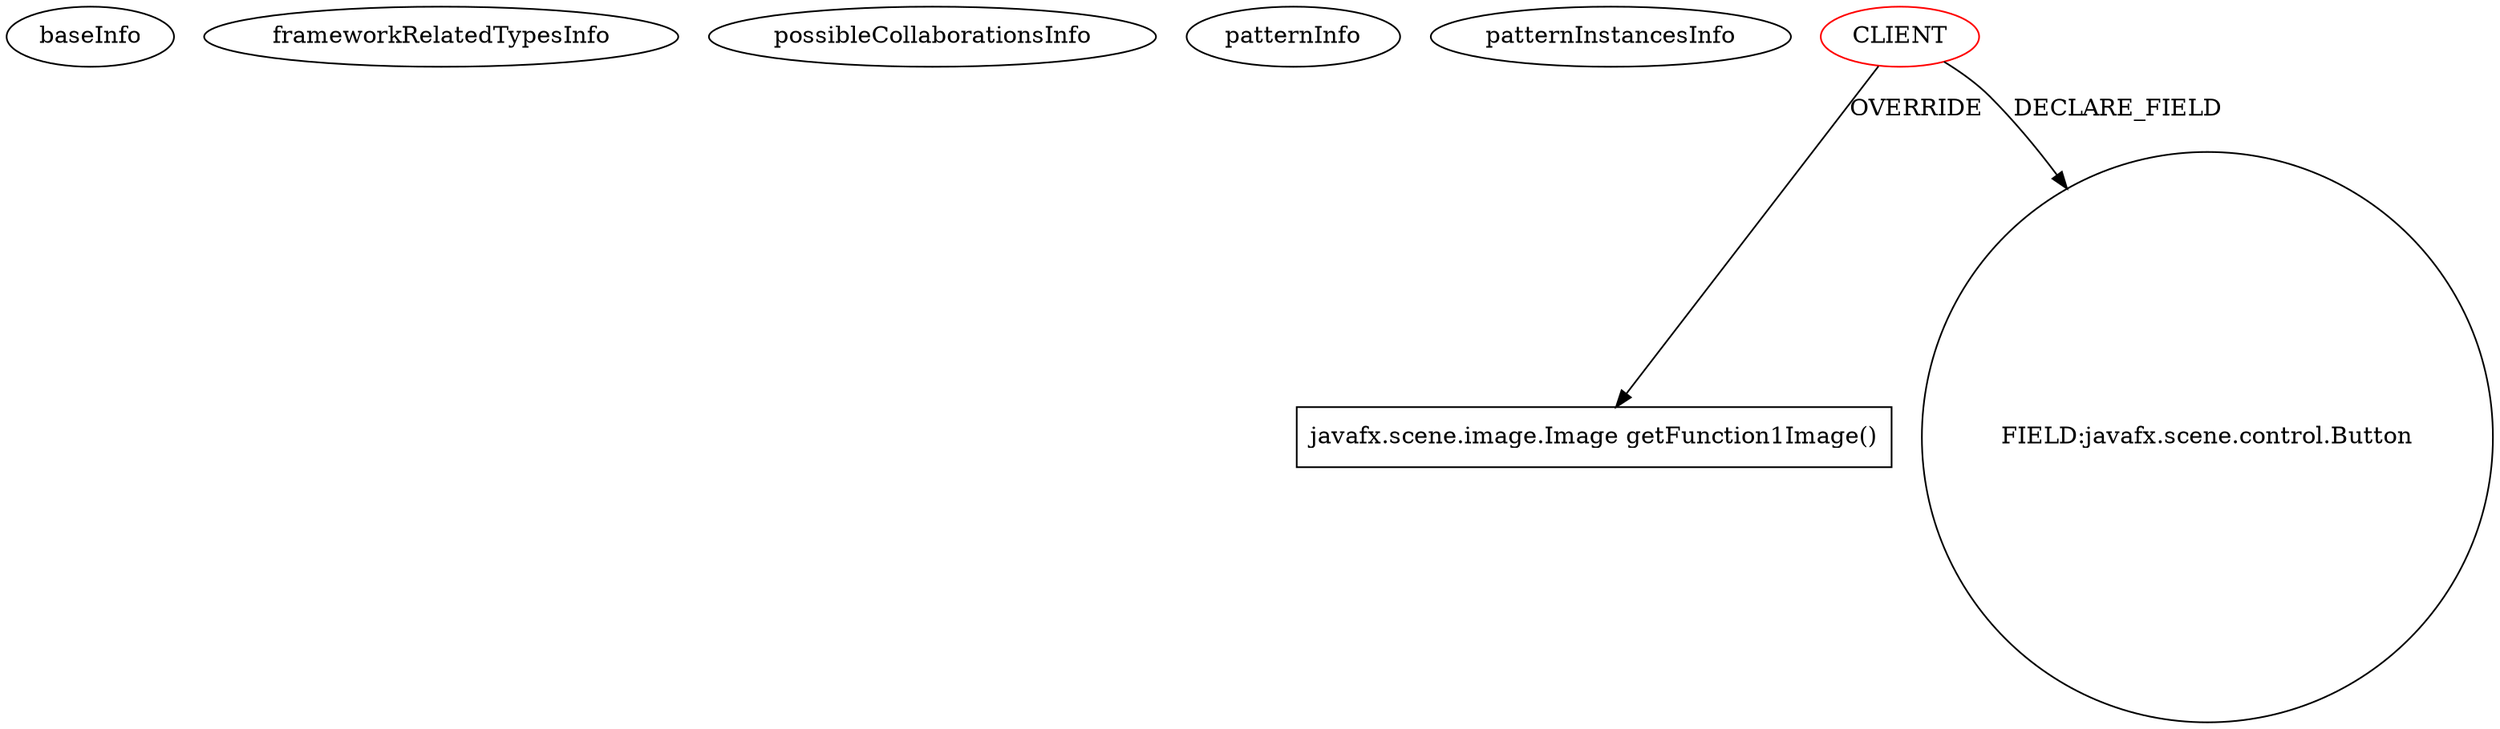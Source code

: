 digraph {
baseInfo[graphId=4147,category="pattern",isAnonymous=false,possibleRelation=false]
frameworkRelatedTypesInfo[]
possibleCollaborationsInfo[]
patternInfo[frequency=2.0,patternRootClient=0]
patternInstancesInfo[0="amonker-Trans~/amonker-Trans/Trans-master/src/cn/jingyun/trans/Project.java~Project~1849",1="amonker-Trans~/amonker-Trans/Trans-master/src/cn/jingyun/trans/MainPane.java~MainPane~1847"]
83[label="javafx.scene.image.Image getFunction1Image()",vertexType="OVERRIDING_METHOD_DECLARATION",isFrameworkType=false,shape=box]
0[label="CLIENT",vertexType="ROOT_CLIENT_CLASS_DECLARATION",isFrameworkType=false,color=red]
14[label="FIELD:javafx.scene.control.Button",vertexType="FIELD_DECLARATION",isFrameworkType=false,shape=circle]
0->83[label="OVERRIDE"]
0->14[label="DECLARE_FIELD"]
}
